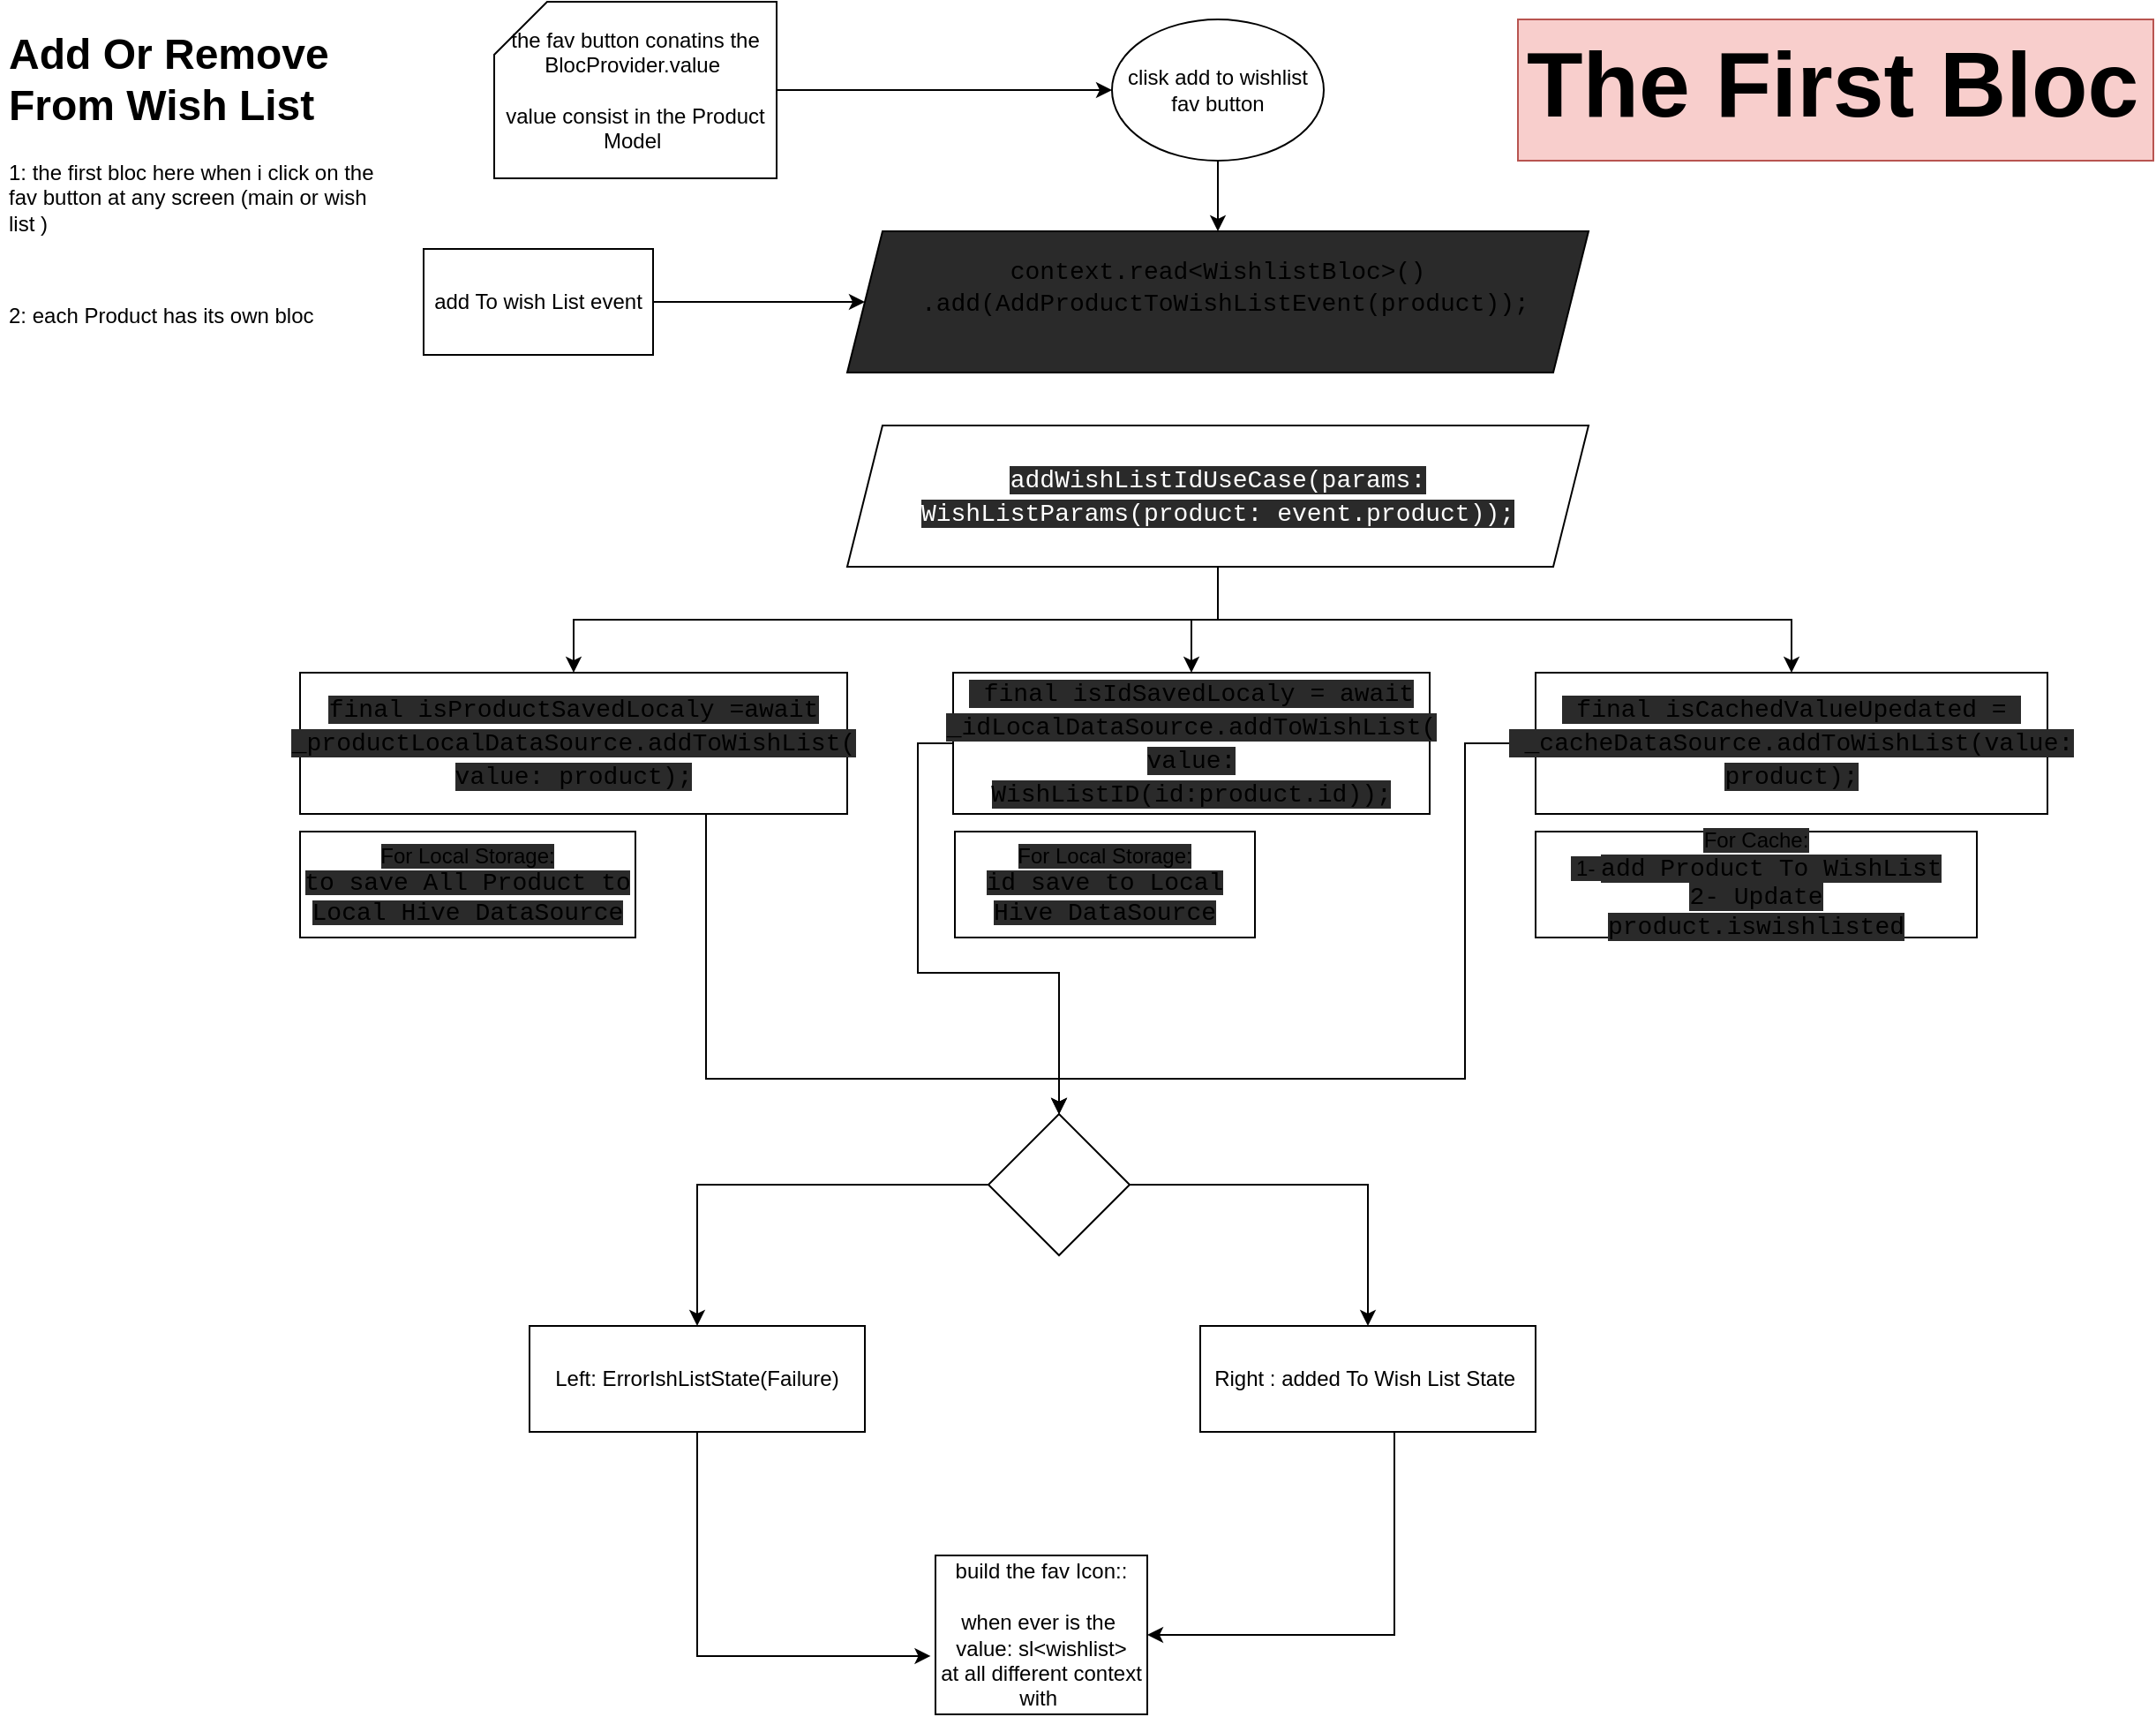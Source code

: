 <mxfile>
    <diagram id="lZ9maotur2j684KJy_sy" name="Page-1">
        <mxGraphModel dx="653" dy="498" grid="1" gridSize="10" guides="1" tooltips="1" connect="1" arrows="1" fold="1" page="1" pageScale="1" pageWidth="850" pageHeight="1100" math="0" shadow="0">
            <root>
                <mxCell id="0"/>
                <mxCell id="1" parent="0"/>
                <mxCell id="fncmsdUUiz8E2BPmiftU-1" value="&lt;h1&gt;Add Or Remove From Wish List&lt;/h1&gt;&lt;p&gt;1: the first bloc here when i click on the fav button at any screen (main or wish list )&lt;/p&gt;&lt;p&gt;&lt;br&gt;&lt;/p&gt;&lt;p&gt;2: each Product has its own bloc&amp;nbsp;&lt;/p&gt;" style="text;html=1;strokeColor=none;fillColor=none;spacing=5;spacingTop=-20;whiteSpace=wrap;overflow=hidden;rounded=0;" parent="1" vertex="1">
                    <mxGeometry x="10" y="20" width="220" height="190" as="geometry"/>
                </mxCell>
                <mxCell id="fncmsdUUiz8E2BPmiftU-11" value="" style="edgeStyle=orthogonalEdgeStyle;rounded=0;orthogonalLoop=1;jettySize=auto;html=1;" parent="1" source="fncmsdUUiz8E2BPmiftU-2" target="fncmsdUUiz8E2BPmiftU-8" edge="1">
                    <mxGeometry relative="1" as="geometry"/>
                </mxCell>
                <mxCell id="fncmsdUUiz8E2BPmiftU-2" value="clisk add to wishlist fav button" style="ellipse;whiteSpace=wrap;html=1;" parent="1" vertex="1">
                    <mxGeometry x="640" y="20" width="120" height="80" as="geometry"/>
                </mxCell>
                <mxCell id="fncmsdUUiz8E2BPmiftU-10" value="" style="edgeStyle=orthogonalEdgeStyle;rounded=0;orthogonalLoop=1;jettySize=auto;html=1;" parent="1" source="fncmsdUUiz8E2BPmiftU-3" target="fncmsdUUiz8E2BPmiftU-8" edge="1">
                    <mxGeometry relative="1" as="geometry"/>
                </mxCell>
                <mxCell id="fncmsdUUiz8E2BPmiftU-3" value="add To wish List event" style="rounded=0;whiteSpace=wrap;html=1;" parent="1" vertex="1">
                    <mxGeometry x="250" y="150" width="130" height="60" as="geometry"/>
                </mxCell>
                <mxCell id="fncmsdUUiz8E2BPmiftU-7" style="edgeStyle=orthogonalEdgeStyle;rounded=0;orthogonalLoop=1;jettySize=auto;html=1;entryX=0;entryY=0.5;entryDx=0;entryDy=0;" parent="1" source="fncmsdUUiz8E2BPmiftU-6" target="fncmsdUUiz8E2BPmiftU-2" edge="1">
                    <mxGeometry relative="1" as="geometry"/>
                </mxCell>
                <mxCell id="fncmsdUUiz8E2BPmiftU-6" value="the fav button conatins the BlocProvider.value&amp;nbsp;&lt;br&gt;&lt;br&gt;value consist in the Product Model&amp;nbsp;" style="shape=card;whiteSpace=wrap;html=1;" parent="1" vertex="1">
                    <mxGeometry x="290" y="10" width="160" height="100" as="geometry"/>
                </mxCell>
                <mxCell id="fncmsdUUiz8E2BPmiftU-8" value="&lt;span style=&quot;background-color: rgb(42 , 42 , 42)&quot;&gt;&lt;span style=&quot;font-family: &amp;#34;consolas&amp;#34; , &amp;#34;courier new&amp;#34; , monospace ; font-size: 14px&quot;&gt;context.read&amp;lt;WishlistBloc&amp;gt;()&lt;/span&gt;&lt;br&gt;&lt;/span&gt;&lt;div style=&quot;font-family: &amp;#34;consolas&amp;#34; , &amp;#34;courier new&amp;#34; , monospace ; font-weight: normal ; font-size: 14px ; line-height: 19px&quot;&gt;&lt;div&gt;&lt;span style=&quot;background-color: rgb(42 , 42 , 42)&quot;&gt;&amp;nbsp;.add(AddProductToWishListEvent(product));&lt;/span&gt;&lt;/div&gt;&lt;/div&gt;&lt;span style=&quot;background-color: rgb(255 , 255 , 255)&quot;&gt;&lt;br&gt;&lt;/span&gt;" style="shape=parallelogram;perimeter=parallelogramPerimeter;whiteSpace=wrap;html=1;fixedSize=1;fillColor=#2A2A2A;" parent="1" vertex="1">
                    <mxGeometry x="490" y="140" width="420" height="80" as="geometry"/>
                </mxCell>
                <mxCell id="fncmsdUUiz8E2BPmiftU-18" value="" style="edgeStyle=orthogonalEdgeStyle;rounded=0;orthogonalLoop=1;jettySize=auto;html=1;" parent="1" source="fncmsdUUiz8E2BPmiftU-12" target="fncmsdUUiz8E2BPmiftU-16" edge="1">
                    <mxGeometry relative="1" as="geometry"/>
                </mxCell>
                <mxCell id="fncmsdUUiz8E2BPmiftU-19" style="edgeStyle=orthogonalEdgeStyle;rounded=0;orthogonalLoop=1;jettySize=auto;html=1;" parent="1" source="fncmsdUUiz8E2BPmiftU-12" target="fncmsdUUiz8E2BPmiftU-17" edge="1">
                    <mxGeometry relative="1" as="geometry"/>
                </mxCell>
                <mxCell id="fncmsdUUiz8E2BPmiftU-20" style="edgeStyle=orthogonalEdgeStyle;rounded=0;orthogonalLoop=1;jettySize=auto;html=1;entryX=0.5;entryY=0;entryDx=0;entryDy=0;" parent="1" source="fncmsdUUiz8E2BPmiftU-12" target="fncmsdUUiz8E2BPmiftU-15" edge="1">
                    <mxGeometry relative="1" as="geometry"/>
                </mxCell>
                <mxCell id="fncmsdUUiz8E2BPmiftU-12" value="&lt;div style=&quot;font-family: &amp;#34;consolas&amp;#34; , &amp;#34;courier new&amp;#34; , monospace ; font-size: 14px ; line-height: 19px&quot;&gt;&lt;div&gt;&lt;font style=&quot;background-color: rgb(42 , 42 , 42)&quot; color=&quot;#ffffff&quot;&gt;addWishListIdUseCase(params: WishListParams(product: event.product));&lt;/font&gt;&lt;/div&gt;&lt;/div&gt;" style="shape=parallelogram;perimeter=parallelogramPerimeter;whiteSpace=wrap;html=1;fixedSize=1;" parent="1" vertex="1">
                    <mxGeometry x="490" y="250" width="420" height="80" as="geometry"/>
                </mxCell>
                <mxCell id="fncmsdUUiz8E2BPmiftU-13" value="&lt;span style=&quot;background-color: rgb(42 , 42 , 42)&quot;&gt;For Cache:&lt;br&gt;&amp;nbsp;1-&amp;nbsp;&lt;/span&gt;&lt;span style=&quot;font-family: &amp;#34;consolas&amp;#34; , &amp;#34;courier new&amp;#34; , monospace ; font-size: 14px&quot;&gt;&lt;span style=&quot;background-color: rgb(42 , 42 , 42)&quot;&gt;add Product To WishList&lt;br&gt;2- Update product.iswishlisted&lt;/span&gt;&lt;br&gt;&lt;/span&gt;" style="rounded=0;whiteSpace=wrap;html=1;" parent="1" vertex="1">
                    <mxGeometry x="880" y="480" width="250" height="60" as="geometry"/>
                </mxCell>
                <mxCell id="fncmsdUUiz8E2BPmiftU-27" style="edgeStyle=orthogonalEdgeStyle;rounded=0;orthogonalLoop=1;jettySize=auto;html=1;exitX=0;exitY=0.5;exitDx=0;exitDy=0;entryX=0.5;entryY=0;entryDx=0;entryDy=0;" parent="1" source="fncmsdUUiz8E2BPmiftU-15" target="fncmsdUUiz8E2BPmiftU-24" edge="1">
                    <mxGeometry relative="1" as="geometry">
                        <mxPoint x="610" y="620" as="targetPoint"/>
                        <Array as="points">
                            <mxPoint x="840" y="430"/>
                            <mxPoint x="840" y="620"/>
                            <mxPoint x="610" y="620"/>
                        </Array>
                    </mxGeometry>
                </mxCell>
                <mxCell id="fncmsdUUiz8E2BPmiftU-15" value="&lt;div style=&quot;font-family: &amp;#34;consolas&amp;#34; , &amp;#34;courier new&amp;#34; , monospace ; font-size: 14px ; line-height: 19px&quot;&gt;&lt;div&gt;&lt;span style=&quot;background-color: rgb(42 , 42 , 42)&quot;&gt;&amp;nbsp;final isCachedValueUpedated =&amp;nbsp; &amp;nbsp;_cacheDataSource.addToWishList(value: product);&lt;/span&gt;&lt;/div&gt;&lt;/div&gt;" style="rounded=0;whiteSpace=wrap;html=1;" parent="1" vertex="1">
                    <mxGeometry x="880" y="390" width="290" height="80" as="geometry"/>
                </mxCell>
                <mxCell id="fncmsdUUiz8E2BPmiftU-26" style="edgeStyle=orthogonalEdgeStyle;rounded=0;orthogonalLoop=1;jettySize=auto;html=1;entryX=0.5;entryY=0;entryDx=0;entryDy=0;" parent="1" source="fncmsdUUiz8E2BPmiftU-16" target="fncmsdUUiz8E2BPmiftU-24" edge="1">
                    <mxGeometry relative="1" as="geometry">
                        <mxPoint x="610" y="590" as="targetPoint"/>
                        <Array as="points">
                            <mxPoint x="530" y="430"/>
                            <mxPoint x="530" y="560"/>
                            <mxPoint x="610" y="560"/>
                        </Array>
                    </mxGeometry>
                </mxCell>
                <mxCell id="fncmsdUUiz8E2BPmiftU-16" value="&lt;div style=&quot;font-family: &amp;#34;consolas&amp;#34; , &amp;#34;courier new&amp;#34; , monospace ; font-size: 14px ; line-height: 19px&quot;&gt;&lt;div&gt;&lt;span style=&quot;background-color: rgb(42 , 42 , 42)&quot;&gt;&amp;nbsp;final isIdSavedLocaly = await _idLocalDataSource.addToWishList(&lt;/span&gt;&lt;/div&gt;&lt;div&gt;&lt;span style=&quot;background-color: rgb(42 , 42 , 42)&quot;&gt;value: WishListID(id:product.id));&lt;/span&gt;&lt;/div&gt;&lt;/div&gt;" style="rounded=0;whiteSpace=wrap;html=1;" parent="1" vertex="1">
                    <mxGeometry x="550" y="390" width="270" height="80" as="geometry"/>
                </mxCell>
                <mxCell id="fncmsdUUiz8E2BPmiftU-25" style="edgeStyle=orthogonalEdgeStyle;rounded=0;orthogonalLoop=1;jettySize=auto;html=1;exitX=0.5;exitY=1;exitDx=0;exitDy=0;" parent="1" source="fncmsdUUiz8E2BPmiftU-17" target="fncmsdUUiz8E2BPmiftU-24" edge="1">
                    <mxGeometry relative="1" as="geometry">
                        <Array as="points">
                            <mxPoint x="410" y="470"/>
                            <mxPoint x="410" y="620"/>
                            <mxPoint x="610" y="620"/>
                        </Array>
                    </mxGeometry>
                </mxCell>
                <mxCell id="fncmsdUUiz8E2BPmiftU-17" value="&lt;div style=&quot;font-family: &amp;#34;consolas&amp;#34; , &amp;#34;courier new&amp;#34; , monospace ; font-size: 14px ; line-height: 19px&quot;&gt;&lt;div&gt;&lt;font color=&quot;#000000&quot; style=&quot;background-color: rgb(42 , 42 , 42)&quot;&gt;final isProductSavedLocaly =await _productLocalDataSource.addToWishList(&lt;/font&gt;&lt;/div&gt;&lt;div&gt;&lt;font color=&quot;#000000&quot; style=&quot;background-color: rgb(42 , 42 , 42)&quot;&gt;value: product);&lt;/font&gt;&lt;/div&gt;&lt;/div&gt;" style="rounded=0;whiteSpace=wrap;html=1;" parent="1" vertex="1">
                    <mxGeometry x="180" y="390" width="310" height="80" as="geometry"/>
                </mxCell>
                <mxCell id="fncmsdUUiz8E2BPmiftU-21" value="&lt;span style=&quot;background-color: rgb(42 , 42 , 42)&quot;&gt;For Local Storage:&lt;br&gt;&lt;span style=&quot;font-family: &amp;#34;consolas&amp;#34; , &amp;#34;courier new&amp;#34; , monospace ; font-size: 14px&quot;&gt;id save to Local Hive DataSource&lt;/span&gt;&lt;/span&gt;" style="rounded=0;whiteSpace=wrap;html=1;" parent="1" vertex="1">
                    <mxGeometry x="551" y="480" width="170" height="60" as="geometry"/>
                </mxCell>
                <mxCell id="fncmsdUUiz8E2BPmiftU-22" value="&lt;span style=&quot;background-color: rgb(42 , 42 , 42)&quot;&gt;For Local Storage:&lt;br&gt;&lt;span style=&quot;font-family: &amp;#34;consolas&amp;#34; , &amp;#34;courier new&amp;#34; , monospace ; font-size: 14px&quot;&gt;to save All Product to Local Hive DataSource&lt;/span&gt;&lt;/span&gt;" style="rounded=0;whiteSpace=wrap;html=1;" parent="1" vertex="1">
                    <mxGeometry x="180" y="480" width="190" height="60" as="geometry"/>
                </mxCell>
                <mxCell id="fncmsdUUiz8E2BPmiftU-30" style="edgeStyle=orthogonalEdgeStyle;rounded=0;orthogonalLoop=1;jettySize=auto;html=1;entryX=0.5;entryY=0;entryDx=0;entryDy=0;" parent="1" source="fncmsdUUiz8E2BPmiftU-24" target="fncmsdUUiz8E2BPmiftU-29" edge="1">
                    <mxGeometry relative="1" as="geometry"/>
                </mxCell>
                <mxCell id="fncmsdUUiz8E2BPmiftU-31" style="edgeStyle=orthogonalEdgeStyle;rounded=0;orthogonalLoop=1;jettySize=auto;html=1;entryX=0.5;entryY=0;entryDx=0;entryDy=0;" parent="1" source="fncmsdUUiz8E2BPmiftU-24" target="fncmsdUUiz8E2BPmiftU-28" edge="1">
                    <mxGeometry relative="1" as="geometry"/>
                </mxCell>
                <mxCell id="fncmsdUUiz8E2BPmiftU-24" value="" style="rhombus;whiteSpace=wrap;html=1;" parent="1" vertex="1">
                    <mxGeometry x="570" y="640" width="80" height="80" as="geometry"/>
                </mxCell>
                <mxCell id="fncmsdUUiz8E2BPmiftU-33" style="edgeStyle=orthogonalEdgeStyle;rounded=0;orthogonalLoop=1;jettySize=auto;html=1;entryX=1;entryY=0.5;entryDx=0;entryDy=0;" parent="1" source="fncmsdUUiz8E2BPmiftU-28" target="fncmsdUUiz8E2BPmiftU-32" edge="1">
                    <mxGeometry relative="1" as="geometry">
                        <Array as="points">
                            <mxPoint x="800" y="935"/>
                        </Array>
                    </mxGeometry>
                </mxCell>
                <mxCell id="fncmsdUUiz8E2BPmiftU-28" value="Right : added To Wish List State&amp;nbsp;" style="rounded=0;whiteSpace=wrap;html=1;" parent="1" vertex="1">
                    <mxGeometry x="690" y="760" width="190" height="60" as="geometry"/>
                </mxCell>
                <mxCell id="fncmsdUUiz8E2BPmiftU-34" style="edgeStyle=orthogonalEdgeStyle;rounded=0;orthogonalLoop=1;jettySize=auto;html=1;entryX=-0.023;entryY=0.633;entryDx=0;entryDy=0;entryPerimeter=0;" parent="1" source="fncmsdUUiz8E2BPmiftU-29" target="fncmsdUUiz8E2BPmiftU-32" edge="1">
                    <mxGeometry relative="1" as="geometry">
                        <Array as="points">
                            <mxPoint x="405" y="947"/>
                        </Array>
                    </mxGeometry>
                </mxCell>
                <mxCell id="fncmsdUUiz8E2BPmiftU-29" value="Left: ErrorIshListState(Failure)" style="rounded=0;whiteSpace=wrap;html=1;" parent="1" vertex="1">
                    <mxGeometry x="310" y="760" width="190" height="60" as="geometry"/>
                </mxCell>
                <mxCell id="fncmsdUUiz8E2BPmiftU-32" value="build the fav Icon::&lt;br&gt;&lt;br&gt;when ever is the&amp;nbsp;&lt;br&gt;value: sl&amp;lt;wishlist&amp;gt;&lt;br&gt;at all different context with&amp;nbsp;" style="rounded=0;whiteSpace=wrap;html=1;" parent="1" vertex="1">
                    <mxGeometry x="540" y="890" width="120" height="90" as="geometry"/>
                </mxCell>
                <mxCell id="fncmsdUUiz8E2BPmiftU-36" value="&lt;h1&gt;&lt;font style=&quot;font-size: 52px&quot;&gt;The First Bloc&lt;/font&gt;&lt;/h1&gt;" style="text;html=1;strokeColor=#b85450;fillColor=#f8cecc;spacing=5;spacingTop=-20;whiteSpace=wrap;overflow=hidden;rounded=0;" parent="1" vertex="1">
                    <mxGeometry x="870" y="20" width="360" height="80" as="geometry"/>
                </mxCell>
            </root>
        </mxGraphModel>
    </diagram>
</mxfile>